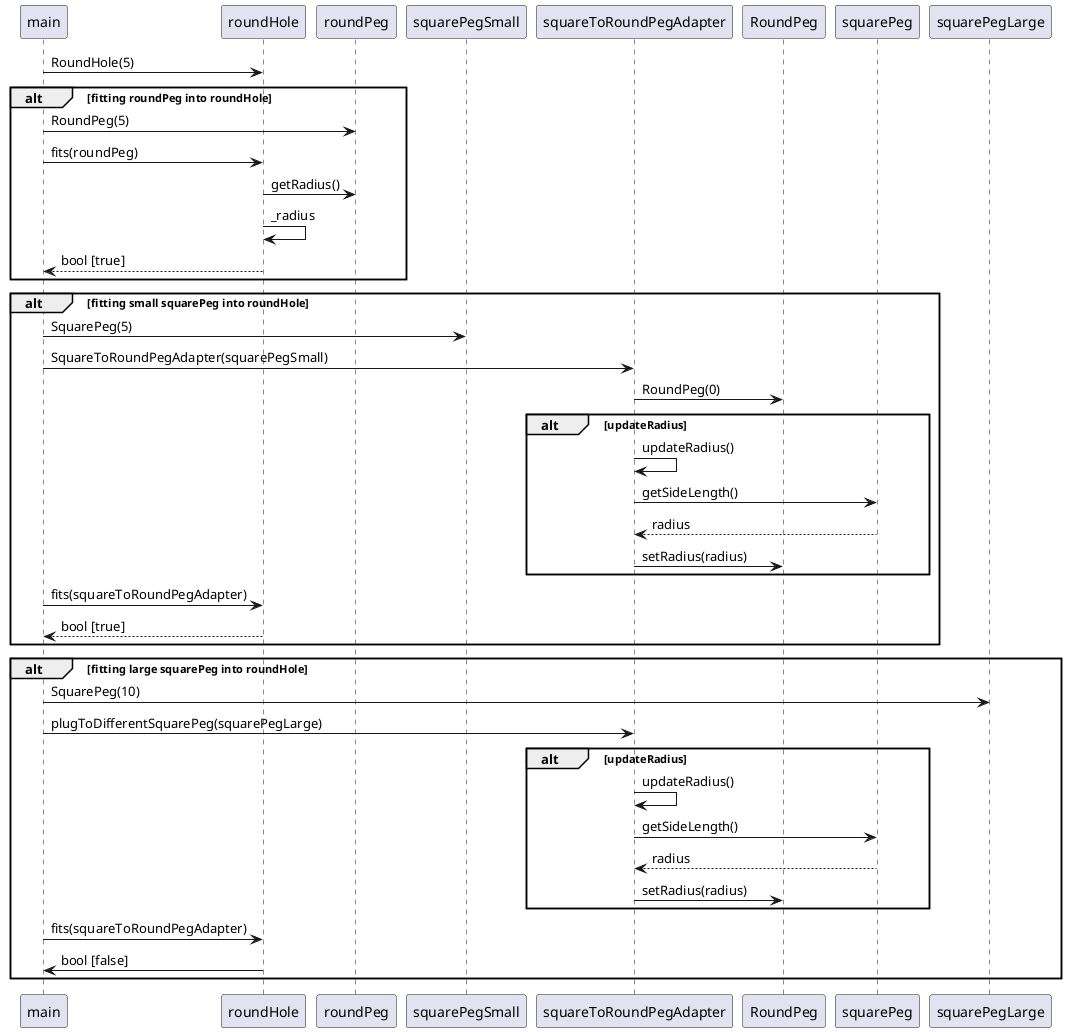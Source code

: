 @startuml
'https://plantuml.com/sequence-diagram

'autonumber

main -> roundHole : RoundHole(5)

alt fitting roundPeg into roundHole
    main -> roundPeg : RoundPeg(5)
    main -> roundHole : fits(roundPeg)
    roundHole -> roundPeg : getRadius()
    roundHole -> roundHole : _radius
    roundHole --> main : bool [true]
end

alt fitting small squarePeg into roundHole
    main -> squarePegSmall : SquarePeg(5)
    main -> squareToRoundPegAdapter : SquareToRoundPegAdapter(squarePegSmall)
    squareToRoundPegAdapter -> RoundPeg : RoundPeg(0)

    alt updateRadius
        squareToRoundPegAdapter -> squareToRoundPegAdapter : updateRadius()
        squareToRoundPegAdapter -> squarePeg : getSideLength()
        squarePeg --> squareToRoundPegAdapter : radius
        squareToRoundPegAdapter -> RoundPeg : setRadius(radius)
    end

    main -> roundHole : fits(squareToRoundPegAdapter)
    roundHole --> main : bool [true]

end

alt fitting large squarePeg into roundHole
    main -> squarePegLarge : SquarePeg(10)
    main -> squareToRoundPegAdapter : plugToDifferentSquarePeg(squarePegLarge)

    alt updateRadius
        squareToRoundPegAdapter -> squareToRoundPegAdapter : updateRadius()
        squareToRoundPegAdapter -> squarePeg : getSideLength()
        squarePeg --> squareToRoundPegAdapter : radius
        squareToRoundPegAdapter -> RoundPeg : setRadius(radius)
    end

    main -> roundHole : fits(squareToRoundPegAdapter)
    roundHole -> main : bool [false]
end

@enduml
